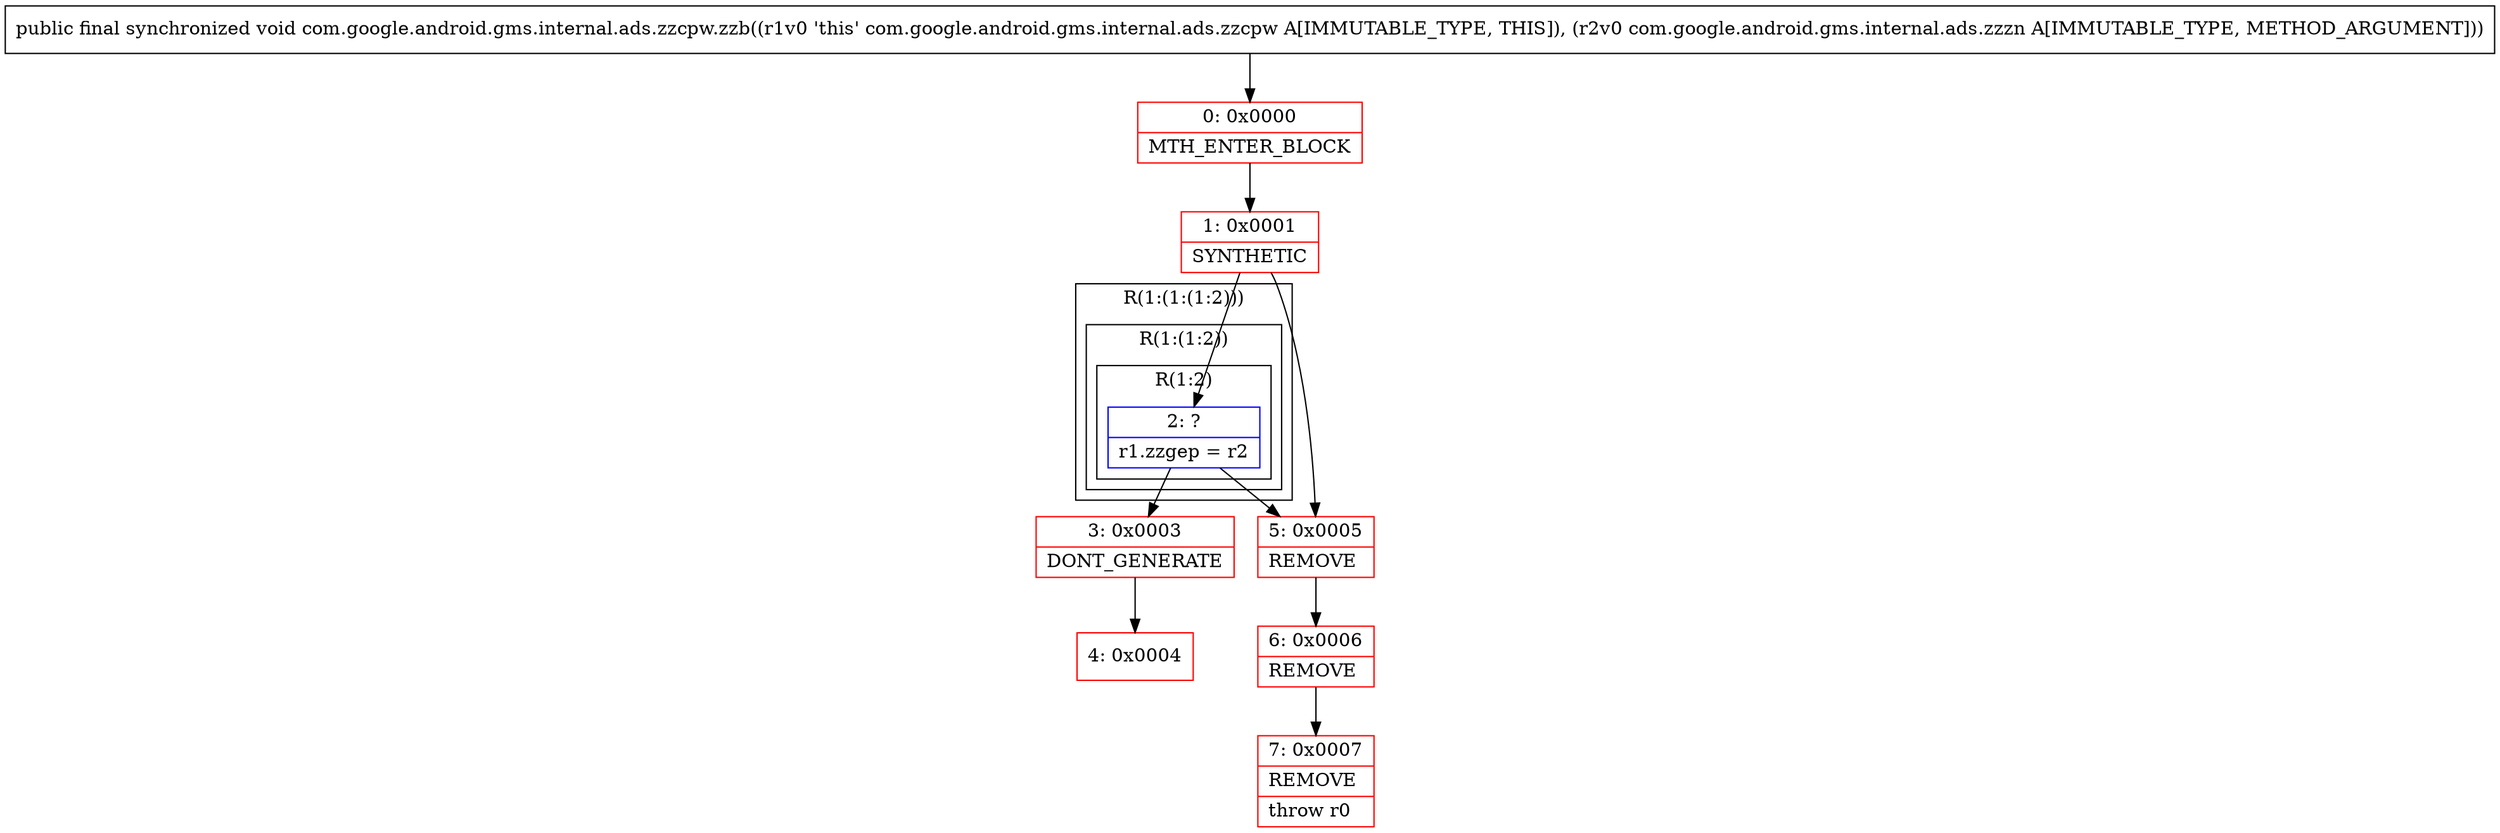 digraph "CFG forcom.google.android.gms.internal.ads.zzcpw.zzb(Lcom\/google\/android\/gms\/internal\/ads\/zzzn;)V" {
subgraph cluster_Region_1547111760 {
label = "R(1:(1:(1:2)))";
node [shape=record,color=blue];
subgraph cluster_Region_109693285 {
label = "R(1:(1:2))";
node [shape=record,color=blue];
subgraph cluster_Region_990723471 {
label = "R(1:2)";
node [shape=record,color=blue];
Node_2 [shape=record,label="{2\:\ ?|r1.zzgep = r2\l}"];
}
}
}
Node_0 [shape=record,color=red,label="{0\:\ 0x0000|MTH_ENTER_BLOCK\l}"];
Node_1 [shape=record,color=red,label="{1\:\ 0x0001|SYNTHETIC\l}"];
Node_3 [shape=record,color=red,label="{3\:\ 0x0003|DONT_GENERATE\l}"];
Node_4 [shape=record,color=red,label="{4\:\ 0x0004}"];
Node_5 [shape=record,color=red,label="{5\:\ 0x0005|REMOVE\l}"];
Node_6 [shape=record,color=red,label="{6\:\ 0x0006|REMOVE\l}"];
Node_7 [shape=record,color=red,label="{7\:\ 0x0007|REMOVE\l|throw r0\l}"];
MethodNode[shape=record,label="{public final synchronized void com.google.android.gms.internal.ads.zzcpw.zzb((r1v0 'this' com.google.android.gms.internal.ads.zzcpw A[IMMUTABLE_TYPE, THIS]), (r2v0 com.google.android.gms.internal.ads.zzzn A[IMMUTABLE_TYPE, METHOD_ARGUMENT])) }"];
MethodNode -> Node_0;
Node_2 -> Node_3;
Node_2 -> Node_5;
Node_0 -> Node_1;
Node_1 -> Node_2;
Node_1 -> Node_5;
Node_3 -> Node_4;
Node_5 -> Node_6;
Node_6 -> Node_7;
}


